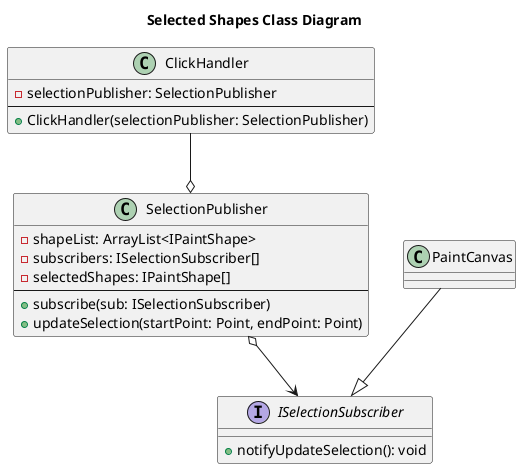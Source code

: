 @startuml selection observer class diagram
title Selected Shapes Class Diagram

class ClickHandler {
    - selectionPublisher: SelectionPublisher
    --
    + ClickHandler(selectionPublisher: SelectionPublisher)
}

class SelectionPublisher {
    - shapeList: ArrayList<IPaintShape>
    - subscribers: ISelectionSubscriber[]
    - selectedShapes: IPaintShape[]
    --
    + subscribe(sub: ISelectionSubscriber)
    + updateSelection(startPoint: Point, endPoint: Point)
}

interface ISelectionSubscriber {
    + notifyUpdateSelection(): void
}
 
class PaintCanvas {}

PaintCanvas --|> ISelectionSubscriber
ClickHandler --o SelectionPublisher
SelectionPublisher o--> ISelectionSubscriber


@enduml
